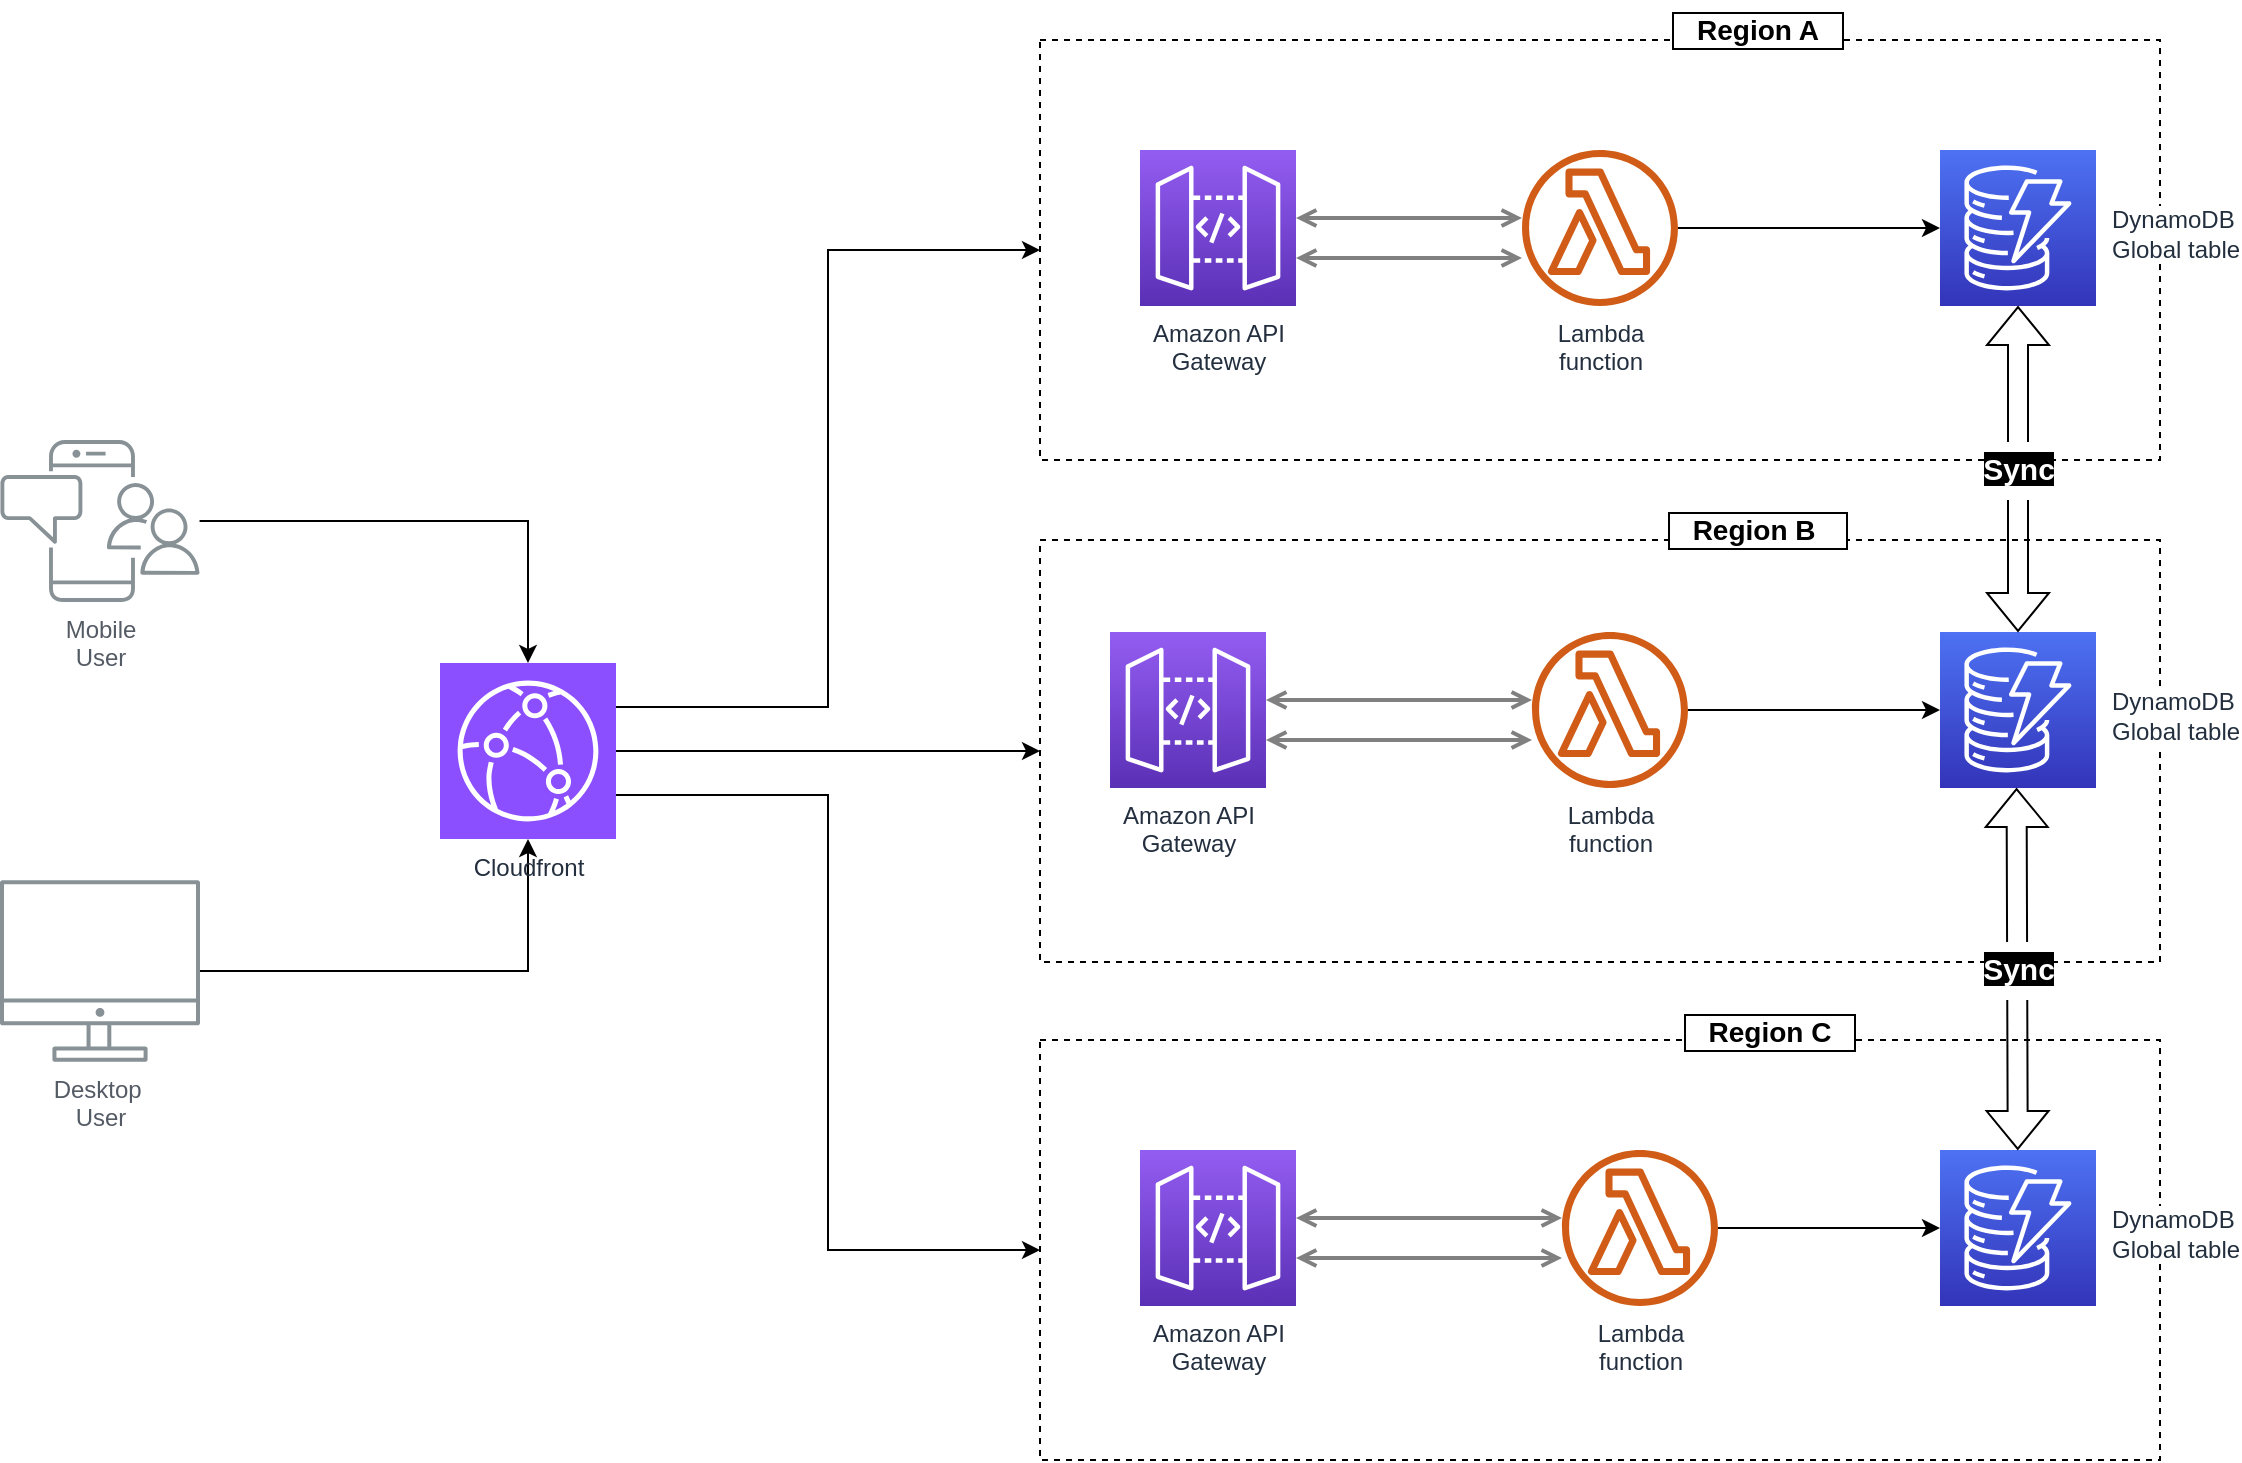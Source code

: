 <mxfile version="24.8.3">
  <diagram id="Ht1M8jgEwFfnCIfOTk4-" name="Page-1">
    <mxGraphModel dx="1843" dy="794" grid="1" gridSize="10" guides="1" tooltips="1" connect="1" arrows="1" fold="1" page="1" pageScale="1" pageWidth="1169" pageHeight="827" math="0" shadow="0">
      <root>
        <mxCell id="0" />
        <mxCell id="1" parent="0" />
        <mxCell id="8YJlpl4-_w39aqNusepq-12" value="" style="rounded=0;whiteSpace=wrap;html=1;dashed=1;" parent="1" vertex="1">
          <mxGeometry x="580" y="30" width="560" height="210" as="geometry" />
        </mxCell>
        <mxCell id="UEzPUAAOIrF-is8g5C7q-129" style="edgeStyle=orthogonalEdgeStyle;rounded=0;orthogonalLoop=1;jettySize=auto;html=1;startArrow=open;startFill=0;endArrow=open;endFill=0;strokeWidth=2;strokeColor=#808080;" parent="1" source="UEzPUAAOIrF-is8g5C7q-114" target="UEzPUAAOIrF-is8g5C7q-115" edge="1">
          <mxGeometry relative="1" as="geometry">
            <Array as="points">
              <mxPoint x="771" y="139" />
              <mxPoint x="771" y="139" />
            </Array>
          </mxGeometry>
        </mxCell>
        <mxCell id="UEzPUAAOIrF-is8g5C7q-137" value="" style="edgeStyle=orthogonalEdgeStyle;rounded=0;orthogonalLoop=1;jettySize=auto;html=1;startArrow=none;startFill=0;endArrow=open;endFill=0;strokeWidth=2;strokeColor=#808080;" parent="1" edge="1">
          <mxGeometry relative="1" as="geometry">
            <mxPoint x="878.5" y="162.5" as="sourcePoint" />
          </mxGeometry>
        </mxCell>
        <mxCell id="UEzPUAAOIrF-is8g5C7q-142" style="edgeStyle=orthogonalEdgeStyle;rounded=0;orthogonalLoop=1;jettySize=auto;html=1;startArrow=open;startFill=0;endArrow=open;endFill=0;strokeWidth=2;strokeColor=#808080;" parent="1" source="UEzPUAAOIrF-is8g5C7q-114" target="UEzPUAAOIrF-is8g5C7q-115" edge="1">
          <mxGeometry relative="1" as="geometry">
            <mxPoint x="718" y="134" as="sourcePoint" />
            <mxPoint x="851" y="134" as="targetPoint" />
            <Array as="points">
              <mxPoint x="771" y="119" />
              <mxPoint x="771" y="119" />
            </Array>
          </mxGeometry>
        </mxCell>
        <mxCell id="8YJlpl4-_w39aqNusepq-9" style="edgeStyle=orthogonalEdgeStyle;rounded=0;orthogonalLoop=1;jettySize=auto;html=1;" parent="1" source="UEzPUAAOIrF-is8g5C7q-109" target="8YJlpl4-_w39aqNusepq-7" edge="1">
          <mxGeometry relative="1" as="geometry" />
        </mxCell>
        <mxCell id="UEzPUAAOIrF-is8g5C7q-109" value="Desktop&amp;nbsp;&lt;div&gt;User&lt;/div&gt;" style="outlineConnect=0;gradientColor=none;fontColor=#545B64;strokeColor=none;fillColor=#879196;dashed=0;verticalLabelPosition=bottom;verticalAlign=top;align=center;html=1;fontSize=12;fontStyle=0;aspect=fixed;shape=mxgraph.aws4.illustration_desktop;pointerEvents=1;labelBackgroundColor=#ffffff;" parent="1" vertex="1">
          <mxGeometry x="60" y="450" width="100" height="91" as="geometry" />
        </mxCell>
        <mxCell id="8YJlpl4-_w39aqNusepq-8" style="edgeStyle=orthogonalEdgeStyle;rounded=0;orthogonalLoop=1;jettySize=auto;html=1;entryX=0.5;entryY=0;entryDx=0;entryDy=0;entryPerimeter=0;" parent="1" source="UEzPUAAOIrF-is8g5C7q-110" target="8YJlpl4-_w39aqNusepq-7" edge="1">
          <mxGeometry relative="1" as="geometry" />
        </mxCell>
        <mxCell id="UEzPUAAOIrF-is8g5C7q-110" value="Mobile&lt;br&gt;User" style="outlineConnect=0;gradientColor=none;fontColor=#545B64;strokeColor=none;fillColor=#879196;dashed=0;verticalLabelPosition=bottom;verticalAlign=top;align=center;html=1;fontSize=12;fontStyle=0;aspect=fixed;shape=mxgraph.aws4.illustration_notification;pointerEvents=1;labelBackgroundColor=#ffffff;" parent="1" vertex="1">
          <mxGeometry x="60" y="230" width="100" height="81" as="geometry" />
        </mxCell>
        <mxCell id="UEzPUAAOIrF-is8g5C7q-114" value="Amazon API&lt;br&gt;Gateway&lt;br&gt;" style="outlineConnect=0;fontColor=#232F3E;gradientColor=#945DF2;gradientDirection=north;fillColor=#5A30B5;strokeColor=#ffffff;dashed=0;verticalLabelPosition=bottom;verticalAlign=top;align=center;html=1;fontSize=12;fontStyle=0;aspect=fixed;shape=mxgraph.aws4.resourceIcon;resIcon=mxgraph.aws4.api_gateway;labelBackgroundColor=#ffffff;" parent="1" vertex="1">
          <mxGeometry x="630" y="85" width="78" height="78" as="geometry" />
        </mxCell>
        <mxCell id="8YJlpl4-_w39aqNusepq-15" style="edgeStyle=orthogonalEdgeStyle;rounded=0;orthogonalLoop=1;jettySize=auto;html=1;" parent="1" source="UEzPUAAOIrF-is8g5C7q-115" target="UEzPUAAOIrF-is8g5C7q-119" edge="1">
          <mxGeometry relative="1" as="geometry" />
        </mxCell>
        <mxCell id="UEzPUAAOIrF-is8g5C7q-115" value="Lambda&lt;br&gt;function" style="outlineConnect=0;fontColor=#232F3E;gradientColor=none;fillColor=#D05C17;strokeColor=none;dashed=0;verticalLabelPosition=bottom;verticalAlign=top;align=center;html=1;fontSize=12;fontStyle=0;aspect=fixed;pointerEvents=1;shape=mxgraph.aws4.lambda_function;labelBackgroundColor=#ffffff;" parent="1" vertex="1">
          <mxGeometry x="821" y="85" width="78" height="78" as="geometry" />
        </mxCell>
        <mxCell id="UEzPUAAOIrF-is8g5C7q-119" value="DynamoDB&lt;br&gt;Global table" style="outlineConnect=0;fontColor=#232F3E;gradientColor=#4D72F3;gradientDirection=north;fillColor=#3334B9;strokeColor=#ffffff;dashed=0;verticalLabelPosition=middle;verticalAlign=middle;align=left;html=1;fontSize=12;fontStyle=0;aspect=fixed;shape=mxgraph.aws4.resourceIcon;resIcon=mxgraph.aws4.dynamodb;labelBackgroundColor=#ffffff;spacingTop=5;labelPosition=right;spacingLeft=6;" parent="1" vertex="1">
          <mxGeometry x="1030.0" y="85" width="78" height="78" as="geometry" />
        </mxCell>
        <mxCell id="8YJlpl4-_w39aqNusepq-33" style="edgeStyle=orthogonalEdgeStyle;rounded=0;orthogonalLoop=1;jettySize=auto;html=1;" parent="1" source="8YJlpl4-_w39aqNusepq-7" target="8YJlpl4-_w39aqNusepq-17" edge="1">
          <mxGeometry relative="1" as="geometry" />
        </mxCell>
        <mxCell id="8YJlpl4-_w39aqNusepq-34" style="edgeStyle=orthogonalEdgeStyle;rounded=0;orthogonalLoop=1;jettySize=auto;html=1;entryX=0;entryY=0.5;entryDx=0;entryDy=0;exitX=1;exitY=0.75;exitDx=0;exitDy=0;exitPerimeter=0;" parent="1" source="8YJlpl4-_w39aqNusepq-7" target="8YJlpl4-_w39aqNusepq-24" edge="1">
          <mxGeometry relative="1" as="geometry" />
        </mxCell>
        <mxCell id="8YJlpl4-_w39aqNusepq-7" value="Cloudfront" style="sketch=0;points=[[0,0,0],[0.25,0,0],[0.5,0,0],[0.75,0,0],[1,0,0],[0,1,0],[0.25,1,0],[0.5,1,0],[0.75,1,0],[1,1,0],[0,0.25,0],[0,0.5,0],[0,0.75,0],[1,0.25,0],[1,0.5,0],[1,0.75,0]];outlineConnect=0;fontColor=#232F3E;fillColor=#8C4FFF;strokeColor=#ffffff;dashed=0;verticalLabelPosition=bottom;verticalAlign=top;align=center;html=1;fontSize=12;fontStyle=0;aspect=fixed;shape=mxgraph.aws4.resourceIcon;resIcon=mxgraph.aws4.cloudfront;" parent="1" vertex="1">
          <mxGeometry x="280" y="341.5" width="88" height="88" as="geometry" />
        </mxCell>
        <mxCell id="8YJlpl4-_w39aqNusepq-13" value="&lt;br&gt;&lt;div&gt;&lt;br&gt;&lt;/div&gt;" style="edgeStyle=orthogonalEdgeStyle;rounded=0;orthogonalLoop=1;jettySize=auto;html=1;labelBackgroundColor=none;entryX=0;entryY=0.5;entryDx=0;entryDy=0;exitX=1;exitY=0.25;exitDx=0;exitDy=0;exitPerimeter=0;" parent="1" source="8YJlpl4-_w39aqNusepq-7" target="8YJlpl4-_w39aqNusepq-12" edge="1">
          <mxGeometry relative="1" as="geometry">
            <mxPoint x="470" y="352.5" as="sourcePoint" />
          </mxGeometry>
        </mxCell>
        <mxCell id="8YJlpl4-_w39aqNusepq-16" value="&lt;b&gt;&lt;font style=&quot;font-size: 14px;&quot;&gt;&amp;nbsp; &amp;nbsp;Region A&amp;nbsp; &amp;nbsp;&lt;/font&gt;&lt;/b&gt;" style="text;html=1;align=center;verticalAlign=middle;whiteSpace=wrap;rounded=0;labelBackgroundColor=default;labelBorderColor=default;" parent="1" vertex="1">
          <mxGeometry x="884" y="10" width="110" height="30" as="geometry" />
        </mxCell>
        <mxCell id="8YJlpl4-_w39aqNusepq-17" value="" style="rounded=0;whiteSpace=wrap;html=1;dashed=1;" parent="1" vertex="1">
          <mxGeometry x="580" y="280" width="560" height="211" as="geometry" />
        </mxCell>
        <mxCell id="8YJlpl4-_w39aqNusepq-18" style="edgeStyle=orthogonalEdgeStyle;rounded=0;orthogonalLoop=1;jettySize=auto;html=1;startArrow=open;startFill=0;endArrow=open;endFill=0;strokeWidth=2;strokeColor=#808080;" parent="1" source="8YJlpl4-_w39aqNusepq-20" target="8YJlpl4-_w39aqNusepq-22" edge="1">
          <mxGeometry relative="1" as="geometry">
            <Array as="points">
              <mxPoint x="756" y="380" />
              <mxPoint x="756" y="380" />
            </Array>
          </mxGeometry>
        </mxCell>
        <mxCell id="8YJlpl4-_w39aqNusepq-19" style="edgeStyle=orthogonalEdgeStyle;rounded=0;orthogonalLoop=1;jettySize=auto;html=1;startArrow=open;startFill=0;endArrow=open;endFill=0;strokeWidth=2;strokeColor=#808080;" parent="1" source="8YJlpl4-_w39aqNusepq-20" target="8YJlpl4-_w39aqNusepq-22" edge="1">
          <mxGeometry relative="1" as="geometry">
            <mxPoint x="703" y="375" as="sourcePoint" />
            <mxPoint x="836" y="375" as="targetPoint" />
            <Array as="points">
              <mxPoint x="756" y="360" />
              <mxPoint x="756" y="360" />
            </Array>
          </mxGeometry>
        </mxCell>
        <mxCell id="8YJlpl4-_w39aqNusepq-20" value="Amazon API&lt;br&gt;Gateway&lt;br&gt;" style="outlineConnect=0;fontColor=#232F3E;gradientColor=#945DF2;gradientDirection=north;fillColor=#5A30B5;strokeColor=#ffffff;dashed=0;verticalLabelPosition=bottom;verticalAlign=top;align=center;html=1;fontSize=12;fontStyle=0;aspect=fixed;shape=mxgraph.aws4.resourceIcon;resIcon=mxgraph.aws4.api_gateway;labelBackgroundColor=#ffffff;" parent="1" vertex="1">
          <mxGeometry x="615" y="326" width="78" height="78" as="geometry" />
        </mxCell>
        <mxCell id="8YJlpl4-_w39aqNusepq-21" style="edgeStyle=orthogonalEdgeStyle;rounded=0;orthogonalLoop=1;jettySize=auto;html=1;" parent="1" source="8YJlpl4-_w39aqNusepq-22" target="8YJlpl4-_w39aqNusepq-23" edge="1">
          <mxGeometry relative="1" as="geometry" />
        </mxCell>
        <mxCell id="8YJlpl4-_w39aqNusepq-22" value="Lambda&lt;br&gt;function" style="outlineConnect=0;fontColor=#232F3E;gradientColor=none;fillColor=#D05C17;strokeColor=none;dashed=0;verticalLabelPosition=bottom;verticalAlign=top;align=center;html=1;fontSize=12;fontStyle=0;aspect=fixed;pointerEvents=1;shape=mxgraph.aws4.lambda_function;labelBackgroundColor=#ffffff;" parent="1" vertex="1">
          <mxGeometry x="826" y="326" width="78" height="78" as="geometry" />
        </mxCell>
        <mxCell id="8YJlpl4-_w39aqNusepq-23" value="&lt;span style=&quot;color: rgb(35, 47, 62); font-family: Helvetica; font-size: 12px; font-style: normal; font-variant-ligatures: normal; font-variant-caps: normal; font-weight: 400; letter-spacing: normal; orphans: 2; text-align: center; text-indent: 0px; text-transform: none; widows: 2; word-spacing: 0px; -webkit-text-stroke-width: 0px; white-space: nowrap; background-color: rgb(255, 255, 255); text-decoration-thickness: initial; text-decoration-style: initial; text-decoration-color: initial; display: inline !important; float: none;&quot;&gt;DynamoDB&lt;/span&gt;&lt;br style=&quot;forced-color-adjust: none; color: rgb(35, 47, 62); font-family: Helvetica; font-size: 12px; font-style: normal; font-variant-ligatures: normal; font-variant-caps: normal; font-weight: 400; letter-spacing: normal; orphans: 2; text-align: center; text-indent: 0px; text-transform: none; widows: 2; word-spacing: 0px; -webkit-text-stroke-width: 0px; white-space: nowrap; text-decoration-thickness: initial; text-decoration-style: initial; text-decoration-color: initial;&quot;&gt;&lt;span style=&quot;color: rgb(35, 47, 62); font-family: Helvetica; font-size: 12px; font-style: normal; font-variant-ligatures: normal; font-variant-caps: normal; font-weight: 400; letter-spacing: normal; orphans: 2; text-align: center; text-indent: 0px; text-transform: none; widows: 2; word-spacing: 0px; -webkit-text-stroke-width: 0px; white-space: nowrap; background-color: rgb(255, 255, 255); text-decoration-thickness: initial; text-decoration-style: initial; text-decoration-color: initial; display: inline !important; float: none;&quot;&gt;Global table&lt;/span&gt;" style="outlineConnect=0;fontColor=#232F3E;gradientColor=#4D72F3;gradientDirection=north;fillColor=#3334B9;strokeColor=#ffffff;dashed=0;verticalLabelPosition=middle;verticalAlign=middle;align=left;html=1;fontSize=12;fontStyle=0;aspect=fixed;shape=mxgraph.aws4.resourceIcon;resIcon=mxgraph.aws4.dynamodb;labelBackgroundColor=#ffffff;spacingTop=5;labelPosition=right;spacingLeft=6;" parent="1" vertex="1">
          <mxGeometry x="1030.0" y="326" width="78" height="78" as="geometry" />
        </mxCell>
        <mxCell id="8YJlpl4-_w39aqNusepq-24" value="" style="rounded=0;whiteSpace=wrap;html=1;dashed=1;" parent="1" vertex="1">
          <mxGeometry x="580" y="530" width="560" height="210" as="geometry" />
        </mxCell>
        <mxCell id="8YJlpl4-_w39aqNusepq-25" style="edgeStyle=orthogonalEdgeStyle;rounded=0;orthogonalLoop=1;jettySize=auto;html=1;startArrow=open;startFill=0;endArrow=open;endFill=0;strokeWidth=2;strokeColor=#808080;" parent="1" source="8YJlpl4-_w39aqNusepq-27" target="8YJlpl4-_w39aqNusepq-29" edge="1">
          <mxGeometry relative="1" as="geometry">
            <Array as="points">
              <mxPoint x="771" y="639" />
              <mxPoint x="771" y="639" />
            </Array>
          </mxGeometry>
        </mxCell>
        <mxCell id="8YJlpl4-_w39aqNusepq-26" style="edgeStyle=orthogonalEdgeStyle;rounded=0;orthogonalLoop=1;jettySize=auto;html=1;startArrow=open;startFill=0;endArrow=open;endFill=0;strokeWidth=2;strokeColor=#808080;" parent="1" source="8YJlpl4-_w39aqNusepq-27" target="8YJlpl4-_w39aqNusepq-29" edge="1">
          <mxGeometry relative="1" as="geometry">
            <mxPoint x="718" y="634" as="sourcePoint" />
            <mxPoint x="851" y="634" as="targetPoint" />
            <Array as="points">
              <mxPoint x="771" y="619" />
              <mxPoint x="771" y="619" />
            </Array>
          </mxGeometry>
        </mxCell>
        <mxCell id="8YJlpl4-_w39aqNusepq-27" value="Amazon API&lt;br&gt;Gateway&lt;br&gt;" style="outlineConnect=0;fontColor=#232F3E;gradientColor=#945DF2;gradientDirection=north;fillColor=#5A30B5;strokeColor=#ffffff;dashed=0;verticalLabelPosition=bottom;verticalAlign=top;align=center;html=1;fontSize=12;fontStyle=0;aspect=fixed;shape=mxgraph.aws4.resourceIcon;resIcon=mxgraph.aws4.api_gateway;labelBackgroundColor=#ffffff;" parent="1" vertex="1">
          <mxGeometry x="630" y="585" width="78" height="78" as="geometry" />
        </mxCell>
        <mxCell id="8YJlpl4-_w39aqNusepq-28" style="edgeStyle=orthogonalEdgeStyle;rounded=0;orthogonalLoop=1;jettySize=auto;html=1;" parent="1" source="8YJlpl4-_w39aqNusepq-29" target="8YJlpl4-_w39aqNusepq-30" edge="1">
          <mxGeometry relative="1" as="geometry" />
        </mxCell>
        <mxCell id="8YJlpl4-_w39aqNusepq-29" value="Lambda&lt;br&gt;function" style="outlineConnect=0;fontColor=#232F3E;gradientColor=none;fillColor=#D05C17;strokeColor=none;dashed=0;verticalLabelPosition=bottom;verticalAlign=top;align=center;html=1;fontSize=12;fontStyle=0;aspect=fixed;pointerEvents=1;shape=mxgraph.aws4.lambda_function;labelBackgroundColor=#ffffff;" parent="1" vertex="1">
          <mxGeometry x="841" y="585" width="78" height="78" as="geometry" />
        </mxCell>
        <mxCell id="8YJlpl4-_w39aqNusepq-30" value="&lt;span style=&quot;color: rgb(35, 47, 62); font-family: Helvetica; font-size: 12px; font-style: normal; font-variant-ligatures: normal; font-variant-caps: normal; font-weight: 400; letter-spacing: normal; orphans: 2; text-align: center; text-indent: 0px; text-transform: none; widows: 2; word-spacing: 0px; -webkit-text-stroke-width: 0px; white-space: nowrap; background-color: rgb(255, 255, 255); text-decoration-thickness: initial; text-decoration-style: initial; text-decoration-color: initial; display: inline !important; float: none;&quot;&gt;DynamoDB&lt;/span&gt;&lt;br style=&quot;forced-color-adjust: none; color: rgb(35, 47, 62); font-family: Helvetica; font-size: 12px; font-style: normal; font-variant-ligatures: normal; font-variant-caps: normal; font-weight: 400; letter-spacing: normal; orphans: 2; text-align: center; text-indent: 0px; text-transform: none; widows: 2; word-spacing: 0px; -webkit-text-stroke-width: 0px; white-space: nowrap; text-decoration-thickness: initial; text-decoration-style: initial; text-decoration-color: initial;&quot;&gt;&lt;span style=&quot;color: rgb(35, 47, 62); font-family: Helvetica; font-size: 12px; font-style: normal; font-variant-ligatures: normal; font-variant-caps: normal; font-weight: 400; letter-spacing: normal; orphans: 2; text-align: center; text-indent: 0px; text-transform: none; widows: 2; word-spacing: 0px; -webkit-text-stroke-width: 0px; white-space: nowrap; background-color: rgb(255, 255, 255); text-decoration-thickness: initial; text-decoration-style: initial; text-decoration-color: initial; display: inline !important; float: none;&quot;&gt;Global table&lt;/span&gt;" style="outlineConnect=0;fontColor=#232F3E;gradientColor=#4D72F3;gradientDirection=north;fillColor=#3334B9;strokeColor=#ffffff;dashed=0;verticalLabelPosition=middle;verticalAlign=middle;align=left;html=1;fontSize=12;fontStyle=0;aspect=fixed;shape=mxgraph.aws4.resourceIcon;resIcon=mxgraph.aws4.dynamodb;labelBackgroundColor=#ffffff;spacingTop=5;labelPosition=right;spacingLeft=6;" parent="1" vertex="1">
          <mxGeometry x="1030.0" y="585" width="78" height="78" as="geometry" />
        </mxCell>
        <mxCell id="8YJlpl4-_w39aqNusepq-31" value="&lt;b&gt;&lt;font style=&quot;font-size: 14px;&quot;&gt;&amp;nbsp; &amp;nbsp;Region B&amp;nbsp; &amp;nbsp;&amp;nbsp;&lt;/font&gt;&lt;/b&gt;" style="text;html=1;align=center;verticalAlign=middle;whiteSpace=wrap;rounded=0;labelBackgroundColor=default;labelBorderColor=default;" parent="1" vertex="1">
          <mxGeometry x="884" y="260" width="110" height="30" as="geometry" />
        </mxCell>
        <mxCell id="8YJlpl4-_w39aqNusepq-32" value="&lt;b&gt;&lt;font style=&quot;font-size: 14px;&quot;&gt;&amp;nbsp; &amp;nbsp;Region C&amp;nbsp; &amp;nbsp;&lt;/font&gt;&lt;/b&gt;" style="text;html=1;align=center;verticalAlign=middle;whiteSpace=wrap;rounded=0;labelBackgroundColor=default;labelBorderColor=default;" parent="1" vertex="1">
          <mxGeometry x="890" y="511" width="110" height="30" as="geometry" />
        </mxCell>
        <mxCell id="hUeE3RU_eLNViOz9kfCc-4" value="&lt;p style=&quot;line-height: 63%;&quot;&gt;&lt;font color=&quot;#ffffff&quot; style=&quot;font-size: 15px;&quot;&gt;&lt;b style=&quot;background-color: rgb(0, 0, 0);&quot;&gt;Sync&lt;/b&gt;&lt;/font&gt;&lt;/p&gt;" style="shape=flexArrow;endArrow=classic;startArrow=classic;html=1;rounded=0;" edge="1" parent="1" source="8YJlpl4-_w39aqNusepq-23" target="UEzPUAAOIrF-is8g5C7q-119">
          <mxGeometry width="100" height="100" relative="1" as="geometry">
            <mxPoint x="600" y="400" as="sourcePoint" />
            <mxPoint x="700" y="300" as="targetPoint" />
          </mxGeometry>
        </mxCell>
        <mxCell id="hUeE3RU_eLNViOz9kfCc-5" value="&lt;p style=&quot;line-height: 63%;&quot;&gt;&lt;font color=&quot;#ffffff&quot; style=&quot;font-size: 15px;&quot;&gt;&lt;b style=&quot;background-color: rgb(0, 0, 0);&quot;&gt;Sync&lt;/b&gt;&lt;/font&gt;&lt;/p&gt;" style="shape=flexArrow;endArrow=classic;startArrow=classic;html=1;rounded=0;" edge="1" parent="1" source="8YJlpl4-_w39aqNusepq-30">
          <mxGeometry width="100" height="100" relative="1" as="geometry">
            <mxPoint x="1068.29" y="567" as="sourcePoint" />
            <mxPoint x="1068.29" y="404" as="targetPoint" />
          </mxGeometry>
        </mxCell>
      </root>
    </mxGraphModel>
  </diagram>
</mxfile>
